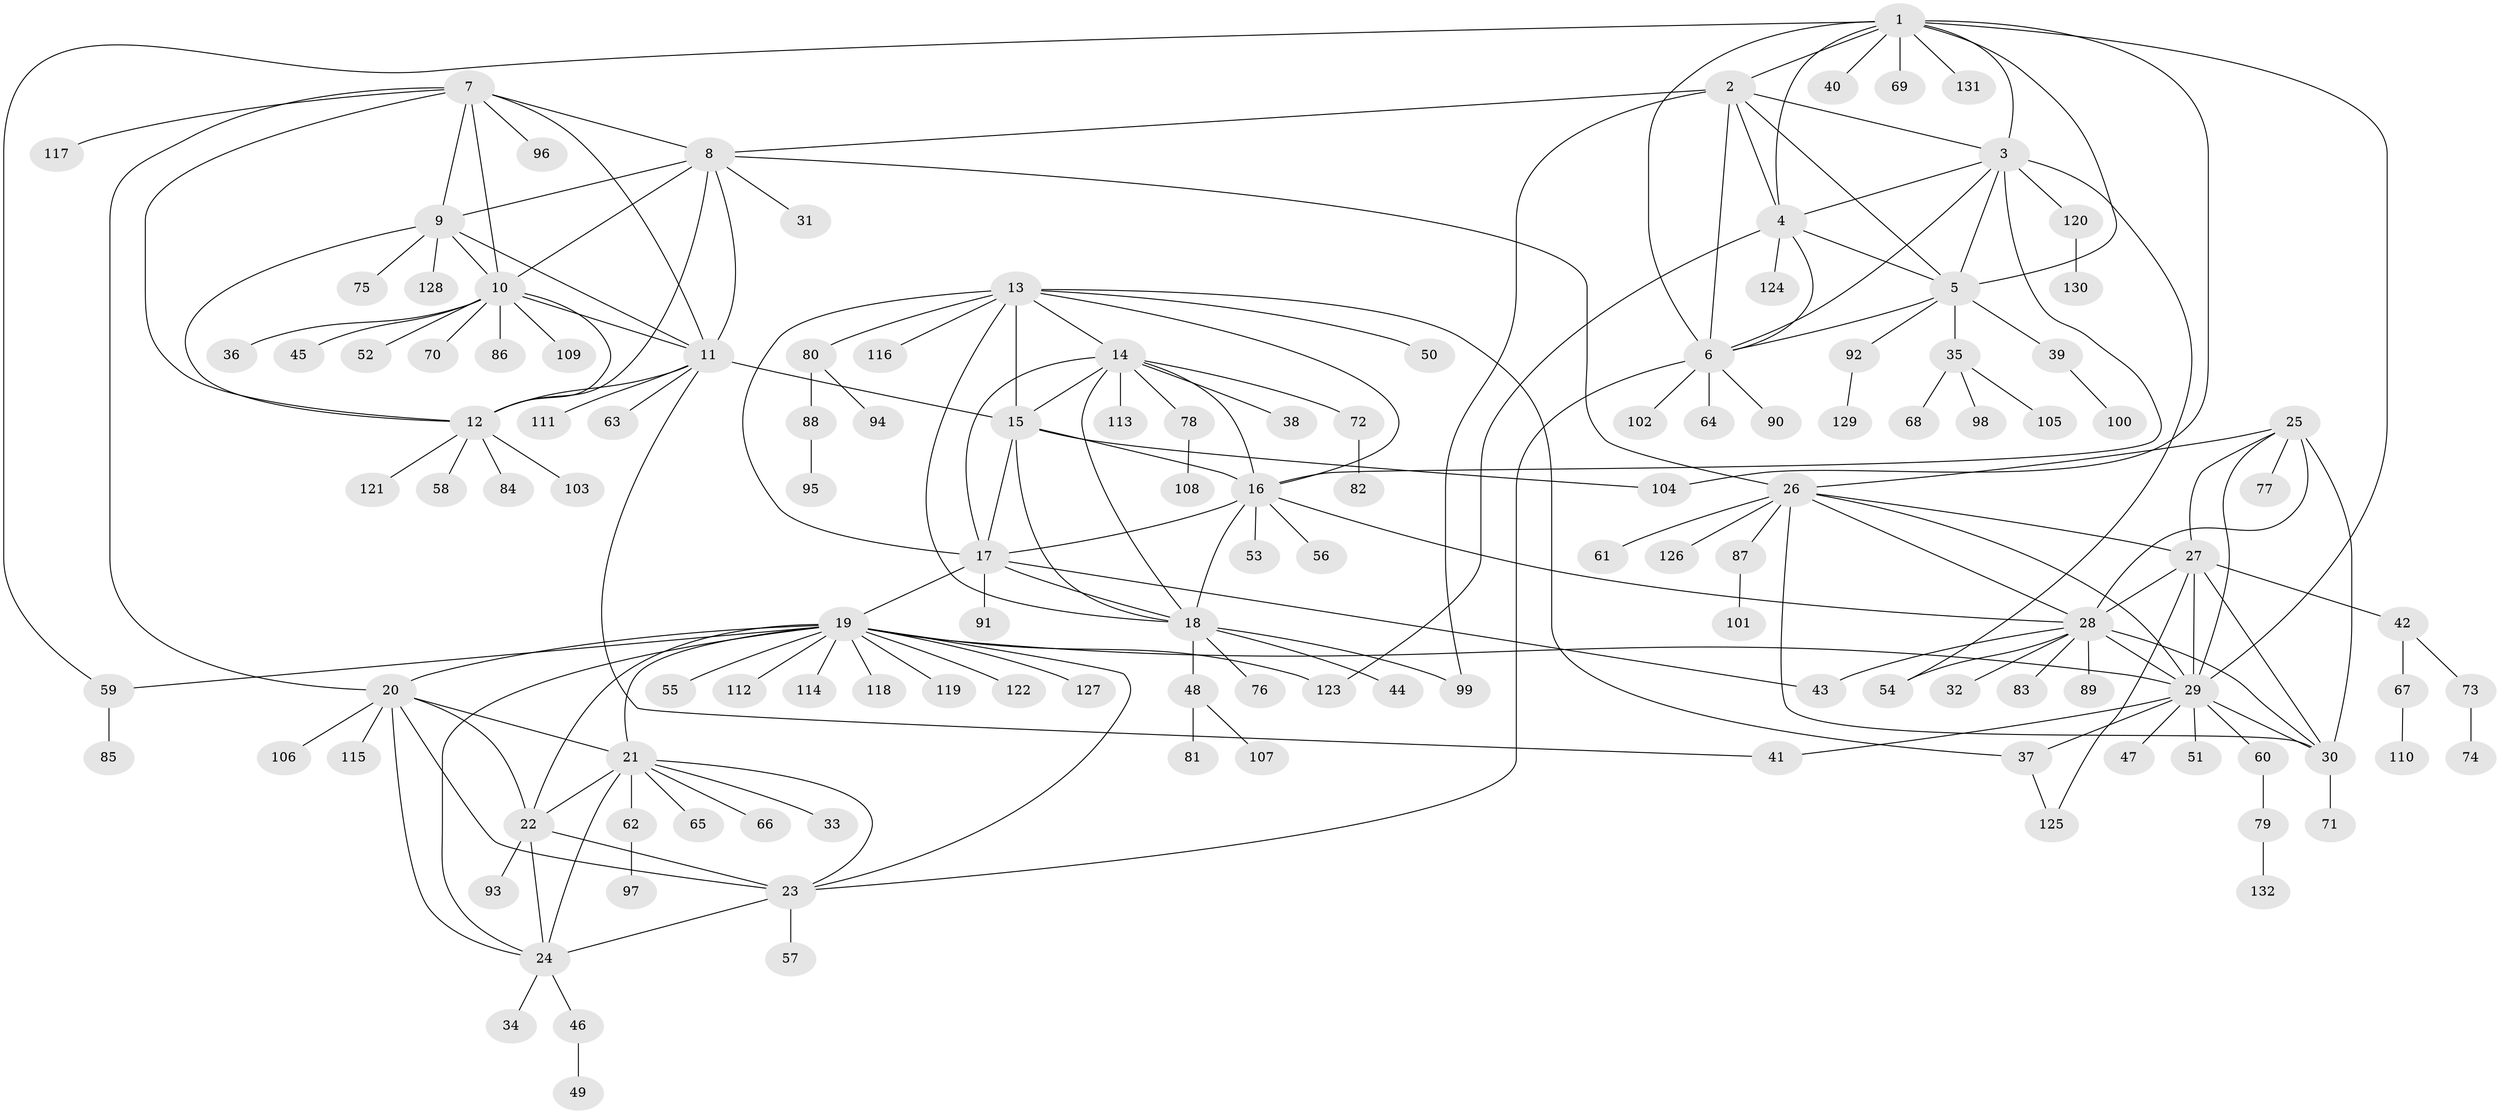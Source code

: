 // Generated by graph-tools (version 1.1) at 2025/50/03/09/25 03:50:34]
// undirected, 132 vertices, 196 edges
graph export_dot {
graph [start="1"]
  node [color=gray90,style=filled];
  1;
  2;
  3;
  4;
  5;
  6;
  7;
  8;
  9;
  10;
  11;
  12;
  13;
  14;
  15;
  16;
  17;
  18;
  19;
  20;
  21;
  22;
  23;
  24;
  25;
  26;
  27;
  28;
  29;
  30;
  31;
  32;
  33;
  34;
  35;
  36;
  37;
  38;
  39;
  40;
  41;
  42;
  43;
  44;
  45;
  46;
  47;
  48;
  49;
  50;
  51;
  52;
  53;
  54;
  55;
  56;
  57;
  58;
  59;
  60;
  61;
  62;
  63;
  64;
  65;
  66;
  67;
  68;
  69;
  70;
  71;
  72;
  73;
  74;
  75;
  76;
  77;
  78;
  79;
  80;
  81;
  82;
  83;
  84;
  85;
  86;
  87;
  88;
  89;
  90;
  91;
  92;
  93;
  94;
  95;
  96;
  97;
  98;
  99;
  100;
  101;
  102;
  103;
  104;
  105;
  106;
  107;
  108;
  109;
  110;
  111;
  112;
  113;
  114;
  115;
  116;
  117;
  118;
  119;
  120;
  121;
  122;
  123;
  124;
  125;
  126;
  127;
  128;
  129;
  130;
  131;
  132;
  1 -- 2;
  1 -- 3;
  1 -- 4;
  1 -- 5;
  1 -- 6;
  1 -- 29;
  1 -- 40;
  1 -- 59;
  1 -- 69;
  1 -- 104;
  1 -- 131;
  2 -- 3;
  2 -- 4;
  2 -- 5;
  2 -- 6;
  2 -- 8;
  2 -- 99;
  3 -- 4;
  3 -- 5;
  3 -- 6;
  3 -- 16;
  3 -- 54;
  3 -- 120;
  4 -- 5;
  4 -- 6;
  4 -- 123;
  4 -- 124;
  5 -- 6;
  5 -- 35;
  5 -- 39;
  5 -- 92;
  6 -- 23;
  6 -- 64;
  6 -- 90;
  6 -- 102;
  7 -- 8;
  7 -- 9;
  7 -- 10;
  7 -- 11;
  7 -- 12;
  7 -- 20;
  7 -- 96;
  7 -- 117;
  8 -- 9;
  8 -- 10;
  8 -- 11;
  8 -- 12;
  8 -- 26;
  8 -- 31;
  9 -- 10;
  9 -- 11;
  9 -- 12;
  9 -- 75;
  9 -- 128;
  10 -- 11;
  10 -- 12;
  10 -- 36;
  10 -- 45;
  10 -- 52;
  10 -- 70;
  10 -- 86;
  10 -- 109;
  11 -- 12;
  11 -- 15;
  11 -- 41;
  11 -- 63;
  11 -- 111;
  12 -- 58;
  12 -- 84;
  12 -- 103;
  12 -- 121;
  13 -- 14;
  13 -- 15;
  13 -- 16;
  13 -- 17;
  13 -- 18;
  13 -- 37;
  13 -- 50;
  13 -- 80;
  13 -- 116;
  14 -- 15;
  14 -- 16;
  14 -- 17;
  14 -- 18;
  14 -- 38;
  14 -- 72;
  14 -- 78;
  14 -- 113;
  15 -- 16;
  15 -- 17;
  15 -- 18;
  15 -- 104;
  16 -- 17;
  16 -- 18;
  16 -- 28;
  16 -- 53;
  16 -- 56;
  17 -- 18;
  17 -- 19;
  17 -- 43;
  17 -- 91;
  18 -- 44;
  18 -- 48;
  18 -- 76;
  18 -- 99;
  19 -- 20;
  19 -- 21;
  19 -- 22;
  19 -- 23;
  19 -- 24;
  19 -- 29;
  19 -- 55;
  19 -- 59;
  19 -- 112;
  19 -- 114;
  19 -- 118;
  19 -- 119;
  19 -- 122;
  19 -- 123;
  19 -- 127;
  20 -- 21;
  20 -- 22;
  20 -- 23;
  20 -- 24;
  20 -- 106;
  20 -- 115;
  21 -- 22;
  21 -- 23;
  21 -- 24;
  21 -- 33;
  21 -- 62;
  21 -- 65;
  21 -- 66;
  22 -- 23;
  22 -- 24;
  22 -- 93;
  23 -- 24;
  23 -- 57;
  24 -- 34;
  24 -- 46;
  25 -- 26;
  25 -- 27;
  25 -- 28;
  25 -- 29;
  25 -- 30;
  25 -- 77;
  26 -- 27;
  26 -- 28;
  26 -- 29;
  26 -- 30;
  26 -- 61;
  26 -- 87;
  26 -- 126;
  27 -- 28;
  27 -- 29;
  27 -- 30;
  27 -- 42;
  27 -- 125;
  28 -- 29;
  28 -- 30;
  28 -- 32;
  28 -- 43;
  28 -- 54;
  28 -- 83;
  28 -- 89;
  29 -- 30;
  29 -- 37;
  29 -- 41;
  29 -- 47;
  29 -- 51;
  29 -- 60;
  30 -- 71;
  35 -- 68;
  35 -- 98;
  35 -- 105;
  37 -- 125;
  39 -- 100;
  42 -- 67;
  42 -- 73;
  46 -- 49;
  48 -- 81;
  48 -- 107;
  59 -- 85;
  60 -- 79;
  62 -- 97;
  67 -- 110;
  72 -- 82;
  73 -- 74;
  78 -- 108;
  79 -- 132;
  80 -- 88;
  80 -- 94;
  87 -- 101;
  88 -- 95;
  92 -- 129;
  120 -- 130;
}
